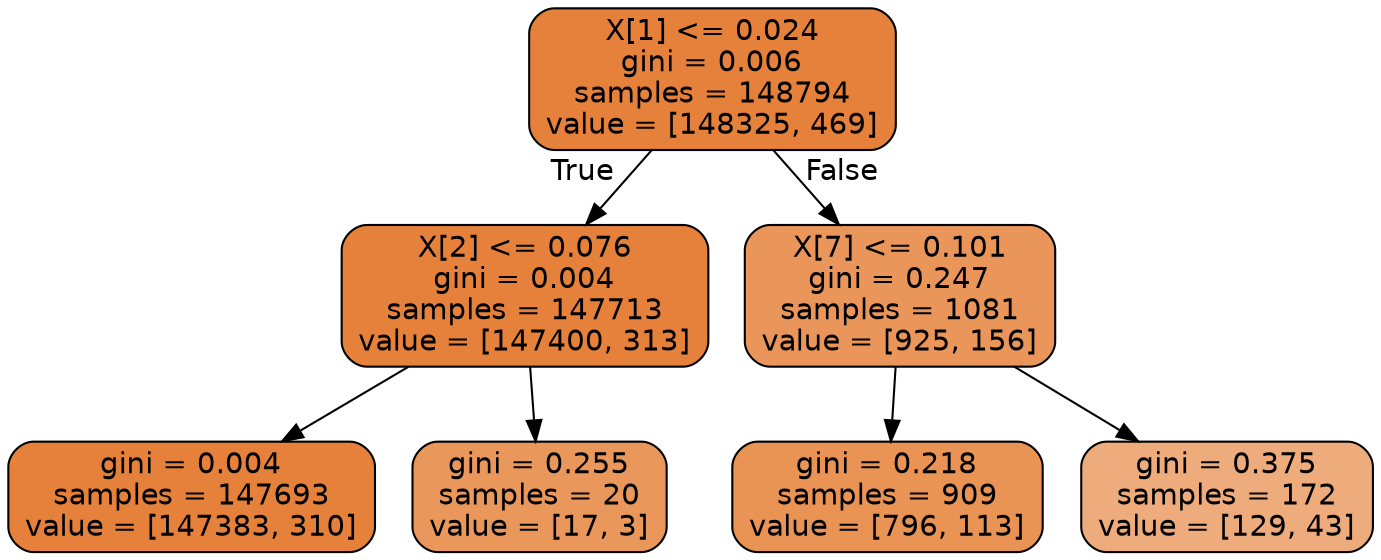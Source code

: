 digraph Tree {
node [shape=box, style="filled, rounded", color="black", fontname=helvetica] ;
edge [fontname=helvetica] ;
0 [label="X[1] <= 0.024\ngini = 0.006\nsamples = 148794\nvalue = [148325, 469]", fillcolor="#e58139fe"] ;
1 [label="X[2] <= 0.076\ngini = 0.004\nsamples = 147713\nvalue = [147400, 313]", fillcolor="#e58139fe"] ;
0 -> 1 [labeldistance=2.5, labelangle=45, headlabel="True"] ;
2 [label="gini = 0.004\nsamples = 147693\nvalue = [147383, 310]", fillcolor="#e58139fe"] ;
1 -> 2 ;
3 [label="gini = 0.255\nsamples = 20\nvalue = [17, 3]", fillcolor="#e58139d2"] ;
1 -> 3 ;
4 [label="X[7] <= 0.101\ngini = 0.247\nsamples = 1081\nvalue = [925, 156]", fillcolor="#e58139d4"] ;
0 -> 4 [labeldistance=2.5, labelangle=-45, headlabel="False"] ;
5 [label="gini = 0.218\nsamples = 909\nvalue = [796, 113]", fillcolor="#e58139db"] ;
4 -> 5 ;
6 [label="gini = 0.375\nsamples = 172\nvalue = [129, 43]", fillcolor="#e58139aa"] ;
4 -> 6 ;
}
